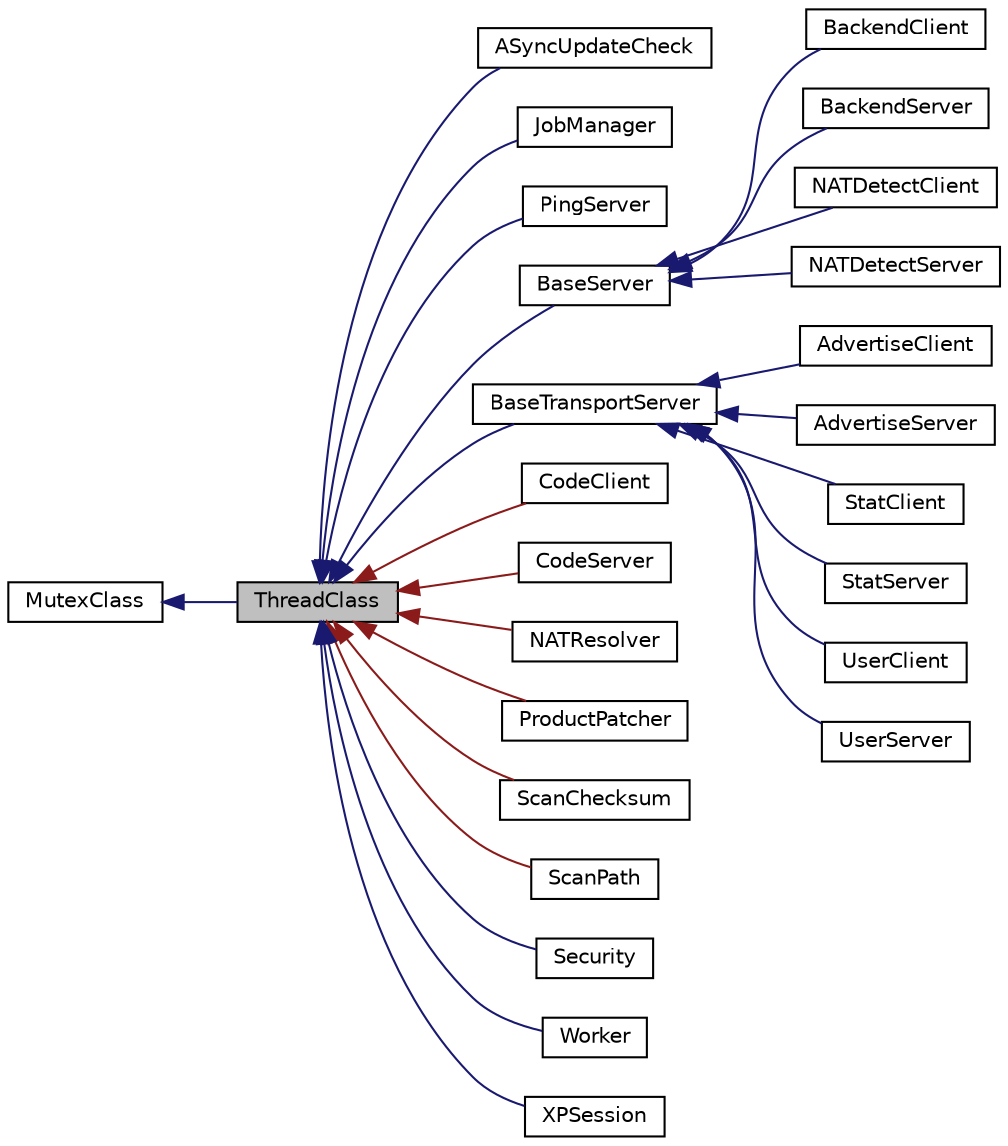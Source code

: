 digraph "ThreadClass"
{
  edge [fontname="Helvetica",fontsize="10",labelfontname="Helvetica",labelfontsize="10"];
  node [fontname="Helvetica",fontsize="10",shape=record];
  rankdir="LR";
  Node1 [label="ThreadClass",height=0.2,width=0.4,color="black", fillcolor="grey75", style="filled" fontcolor="black"];
  Node2 -> Node1 [dir="back",color="midnightblue",fontsize="10",style="solid",fontname="Helvetica"];
  Node2 [label="MutexClass",height=0.2,width=0.4,color="black", fillcolor="white", style="filled",URL="$classRNReplicaNet_1_1MutexClass.html"];
  Node1 -> Node3 [dir="back",color="midnightblue",fontsize="10",style="solid",fontname="Helvetica"];
  Node3 [label="ASyncUpdateCheck",height=0.2,width=0.4,color="black", fillcolor="white", style="filled",URL="$classASyncUpdateCheck.html"];
  Node1 -> Node4 [dir="back",color="midnightblue",fontsize="10",style="solid",fontname="Helvetica"];
  Node4 [label="JobManager",height=0.2,width=0.4,color="black", fillcolor="white", style="filled",URL="$classRNReplicaNet_1_1JobManager.html"];
  Node1 -> Node5 [dir="back",color="midnightblue",fontsize="10",style="solid",fontname="Helvetica"];
  Node5 [label="PingServer",height=0.2,width=0.4,color="black", fillcolor="white", style="filled",URL="$classRNReplicaNet_1_1RNLobby_1_1AdvertiseClient_1_1PingServer.html"];
  Node1 -> Node6 [dir="back",color="midnightblue",fontsize="10",style="solid",fontname="Helvetica"];
  Node6 [label="BaseServer",height=0.2,width=0.4,color="black", fillcolor="white", style="filled",URL="$classRNReplicaNet_1_1RNLobby_1_1BaseServer.html",tooltip="A server base class that handles encrypted messages to and from a socket. "];
  Node6 -> Node7 [dir="back",color="midnightblue",fontsize="10",style="solid",fontname="Helvetica"];
  Node7 [label="BackendClient",height=0.2,width=0.4,color="black", fillcolor="white", style="filled",URL="$classRNReplicaNet_1_1RNLobby_1_1BackendClient.html"];
  Node6 -> Node8 [dir="back",color="midnightblue",fontsize="10",style="solid",fontname="Helvetica"];
  Node8 [label="BackendServer",height=0.2,width=0.4,color="black", fillcolor="white", style="filled",URL="$classRNReplicaNet_1_1RNLobby_1_1BackendServer.html"];
  Node6 -> Node9 [dir="back",color="midnightblue",fontsize="10",style="solid",fontname="Helvetica"];
  Node9 [label="NATDetectClient",height=0.2,width=0.4,color="black", fillcolor="white", style="filled",URL="$classRNReplicaNet_1_1RNLobby_1_1NATDetectClient.html"];
  Node6 -> Node10 [dir="back",color="midnightblue",fontsize="10",style="solid",fontname="Helvetica"];
  Node10 [label="NATDetectServer",height=0.2,width=0.4,color="black", fillcolor="white", style="filled",URL="$classRNReplicaNet_1_1RNLobby_1_1NATDetectServer.html"];
  Node1 -> Node11 [dir="back",color="midnightblue",fontsize="10",style="solid",fontname="Helvetica"];
  Node11 [label="BaseTransportServer",height=0.2,width=0.4,color="black", fillcolor="white", style="filled",URL="$classRNReplicaNet_1_1RNLobby_1_1BaseTransportServer.html",tooltip="A server base class that handles encrypted messages to and from a transport. "];
  Node11 -> Node12 [dir="back",color="midnightblue",fontsize="10",style="solid",fontname="Helvetica"];
  Node12 [label="AdvertiseClient",height=0.2,width=0.4,color="black", fillcolor="white", style="filled",URL="$classRNReplicaNet_1_1RNLobby_1_1AdvertiseClient.html",tooltip="Maintains a connection to the AdvertiseServer. "];
  Node11 -> Node13 [dir="back",color="midnightblue",fontsize="10",style="solid",fontname="Helvetica"];
  Node13 [label="AdvertiseServer",height=0.2,width=0.4,color="black", fillcolor="white", style="filled",URL="$classRNReplicaNet_1_1RNLobby_1_1AdvertiseServer.html"];
  Node11 -> Node14 [dir="back",color="midnightblue",fontsize="10",style="solid",fontname="Helvetica"];
  Node14 [label="StatClient",height=0.2,width=0.4,color="black", fillcolor="white", style="filled",URL="$classRNReplicaNet_1_1RNLobby_1_1StatClient.html",tooltip="Maintains a connection to the StatServer. "];
  Node11 -> Node15 [dir="back",color="midnightblue",fontsize="10",style="solid",fontname="Helvetica"];
  Node15 [label="StatServer",height=0.2,width=0.4,color="black", fillcolor="white", style="filled",URL="$classRNReplicaNet_1_1RNLobby_1_1StatServer.html"];
  Node11 -> Node16 [dir="back",color="midnightblue",fontsize="10",style="solid",fontname="Helvetica"];
  Node16 [label="UserClient",height=0.2,width=0.4,color="black", fillcolor="white", style="filled",URL="$classRNReplicaNet_1_1RNLobby_1_1UserClient.html"];
  Node11 -> Node17 [dir="back",color="midnightblue",fontsize="10",style="solid",fontname="Helvetica"];
  Node17 [label="UserServer",height=0.2,width=0.4,color="black", fillcolor="white", style="filled",URL="$classRNReplicaNet_1_1RNLobby_1_1UserServer.html"];
  Node1 -> Node18 [dir="back",color="firebrick4",fontsize="10",style="solid",fontname="Helvetica"];
  Node18 [label="CodeClient",height=0.2,width=0.4,color="black", fillcolor="white", style="filled",URL="$classRNReplicaNet_1_1RNLobby_1_1CodeClient.html",tooltip="This code client queries for the validity of codes with the RNLobby::CodeServer. "];
  Node1 -> Node19 [dir="back",color="firebrick4",fontsize="10",style="solid",fontname="Helvetica"];
  Node19 [label="CodeServer",height=0.2,width=0.4,color="black", fillcolor="white", style="filled",URL="$classRNReplicaNet_1_1RNLobby_1_1CodeServer.html"];
  Node1 -> Node20 [dir="back",color="firebrick4",fontsize="10",style="solid",fontname="Helvetica"];
  Node20 [label="NATResolver",height=0.2,width=0.4,color="black", fillcolor="white", style="filled",URL="$classRNReplicaNet_1_1RNLobby_1_1NATResolver.html"];
  Node1 -> Node21 [dir="back",color="firebrick4",fontsize="10",style="solid",fontname="Helvetica"];
  Node21 [label="ProductPatcher",height=0.2,width=0.4,color="black", fillcolor="white", style="filled",URL="$classRNReplicaNet_1_1RNLobby_1_1ProductPatcher.html"];
  Node1 -> Node22 [dir="back",color="firebrick4",fontsize="10",style="solid",fontname="Helvetica"];
  Node22 [label="ScanChecksum",height=0.2,width=0.4,color="black", fillcolor="white", style="filled",URL="$classRNReplicaNet_1_1RNLobby_1_1ScanChecksum.html",tooltip="This scans a supplied path and stores the results. "];
  Node1 -> Node23 [dir="back",color="firebrick4",fontsize="10",style="solid",fontname="Helvetica"];
  Node23 [label="ScanPath",height=0.2,width=0.4,color="black", fillcolor="white", style="filled",URL="$classRNReplicaNet_1_1RNLobby_1_1ScanPath.html",tooltip="This scans a supplied path and stores the results. "];
  Node1 -> Node24 [dir="back",color="midnightblue",fontsize="10",style="solid",fontname="Helvetica"];
  Node24 [label="Security",height=0.2,width=0.4,color="black", fillcolor="white", style="filled",URL="$classRNReplicaNet_1_1RNLobby_1_1Security.html"];
  Node1 -> Node25 [dir="back",color="midnightblue",fontsize="10",style="solid",fontname="Helvetica"];
  Node25 [label="Worker",height=0.2,width=0.4,color="black", fillcolor="white", style="filled",URL="$classRNReplicaNet_1_1Worker.html"];
  Node1 -> Node26 [dir="back",color="midnightblue",fontsize="10",style="solid",fontname="Helvetica"];
  Node26 [label="XPSession",height=0.2,width=0.4,color="black", fillcolor="white", style="filled",URL="$classRNReplicaNet_1_1XPSession.html"];
}
